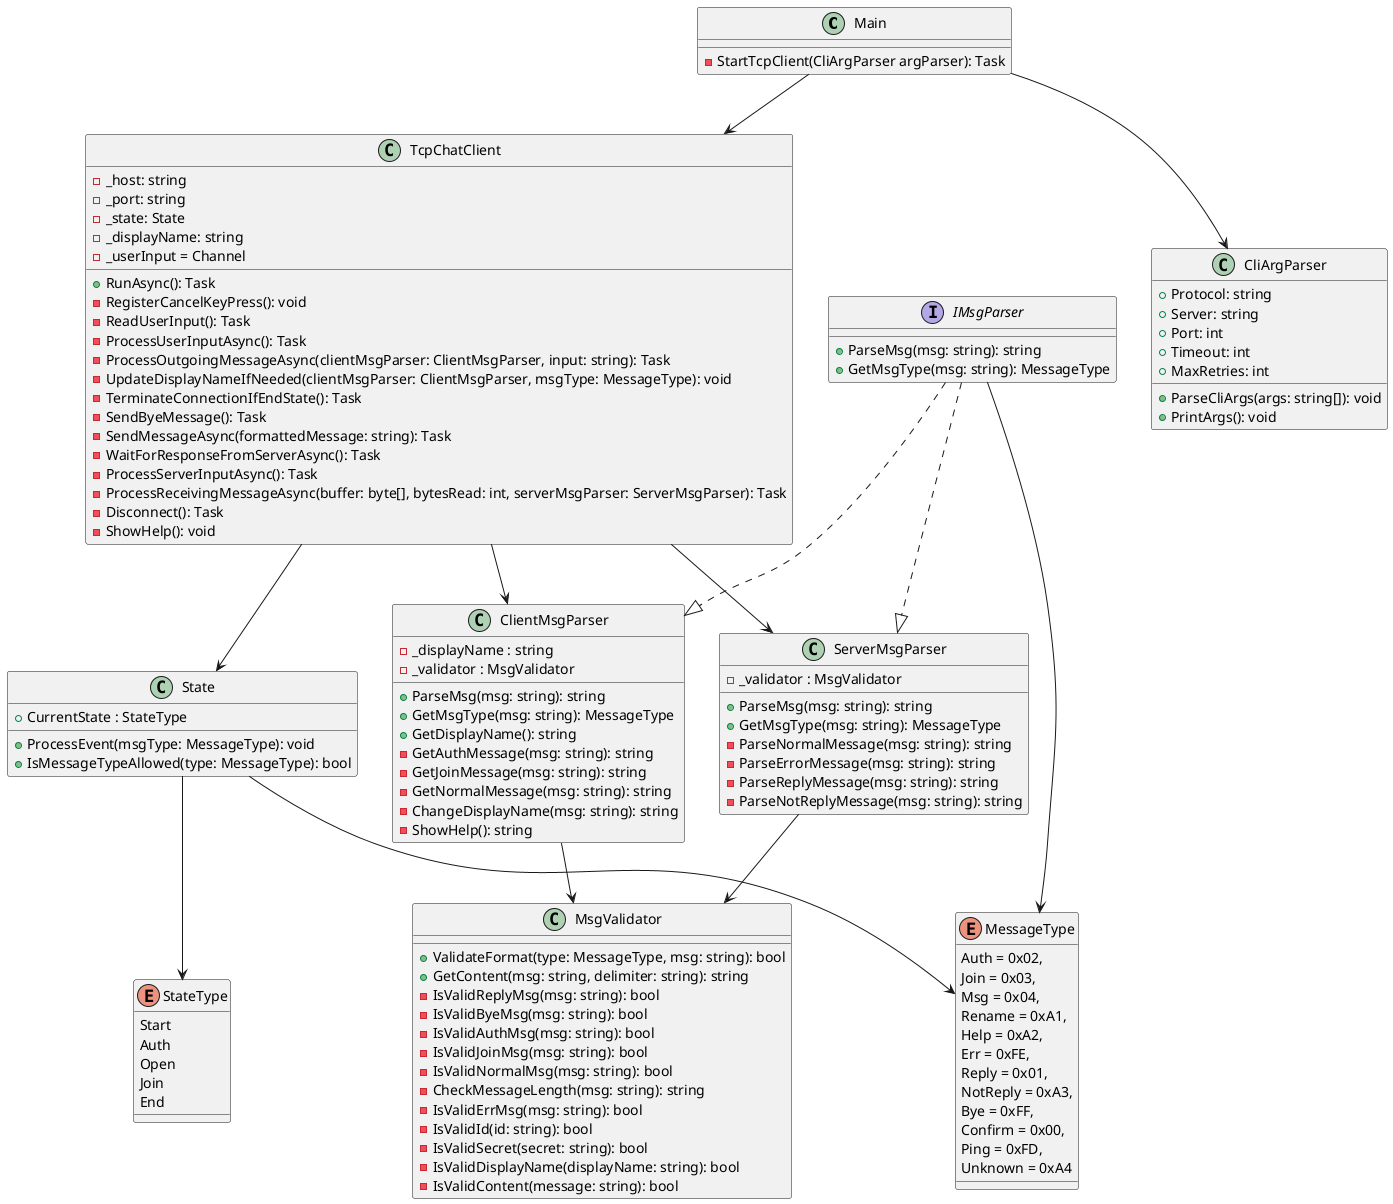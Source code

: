 @startuml

class Main 
{
    -StartTcpClient(CliArgParser argParser): Task
}

class CliArgParser
{
    +Protocol: string
    +Server: string
    +Port: int 
    +Timeout: int
    +MaxRetries: int
    +ParseCliArgs(args: string[]): void
    +PrintArgs(): void
}

class TcpChatClient 
{
    - _host: string
    - _port: string
    - _state: State
    - _displayName: string
    - _userInput = Channel
    +RunAsync(): Task
    -RegisterCancelKeyPress(): void
    -ReadUserInput(): Task
    -ProcessUserInputAsync(): Task
    -ProcessOutgoingMessageAsync(clientMsgParser: ClientMsgParser, input: string): Task
    -UpdateDisplayNameIfNeeded(clientMsgParser: ClientMsgParser, msgType: MessageType): void
    -TerminateConnectionIfEndState(): Task
    -SendByeMessage(): Task
    -SendMessageAsync(formattedMessage: string): Task
    -WaitForResponseFromServerAsync(): Task
    -ProcessServerInputAsync(): Task
    -ProcessReceivingMessageAsync(buffer: byte[], bytesRead: int, serverMsgParser: ServerMsgParser): Task
    -Disconnect(): Task
    -ShowHelp(): void
}

enum MessageType
{
    Auth = 0x02,
    Join = 0x03,
    Msg = 0x04,
    Rename = 0xA1,
    Help = 0xA2,
    Err = 0xFE,
    Reply = 0x01,
    NotReply = 0xA3,
    Bye = 0xFF,
    Confirm = 0x00,
    Ping = 0xFD,
    Unknown = 0xA4
}

interface IMsgParser
{
    +ParseMsg(msg: string): string
    +GetMsgType(msg: string): MessageType
}

class ClientMsgParser
{
    - _displayName : string
    - _validator : MsgValidator
    +ParseMsg(msg: string): string
    +GetMsgType(msg: string): MessageType
    +GetDisplayName(): string
    -GetAuthMessage(msg: string): string
    -GetJoinMessage(msg: string): string
    -GetNormalMessage(msg: string): string
    -ChangeDisplayName(msg: string): string
    -ShowHelp(): string
}

class MsgValidator {
    +ValidateFormat(type: MessageType, msg: string): bool
    +GetContent(msg: string, delimiter: string): string
    -IsValidReplyMsg(msg: string): bool
    -IsValidByeMsg(msg: string): bool
    -IsValidAuthMsg(msg: string): bool
    -IsValidJoinMsg(msg: string): bool
    -IsValidNormalMsg(msg: string): bool
    -CheckMessageLength(msg: string): string
    -IsValidErrMsg(msg: string): bool
    -IsValidId(id: string): bool
    -IsValidSecret(secret: string): bool
    -IsValidDisplayName(displayName: string): bool
    -IsValidContent(message: string): bool
}

class ServerMsgParser
{
    - _validator : MsgValidator
    +ParseMsg(msg: string): string
    +GetMsgType(msg: string): MessageType
    -ParseNormalMessage(msg: string): string
    -ParseErrorMessage(msg: string): string
    -ParseReplyMessage(msg: string): string
    -ParseNotReplyMessage(msg: string): string
}

class State {
    +CurrentState : StateType
    +ProcessEvent(msgType: MessageType): void
    +IsMessageTypeAllowed(type: MessageType): bool
}

enum StateType {
    Start
    Auth
    Open
    Join
    End
}

IMsgParser --> MessageType 
IMsgParser ..|> ClientMsgParser
IMsgParser ..|> ServerMsgParser

TcpChatClient --> ClientMsgParser
TcpChatClient --> ServerMsgParser
TcpChatClient --> State

ClientMsgParser --> MsgValidator
ServerMsgParser --> MsgValidator

State --> StateType
State --> MessageType

Main --> TcpChatClient
Main --> CliArgParser

@enduml